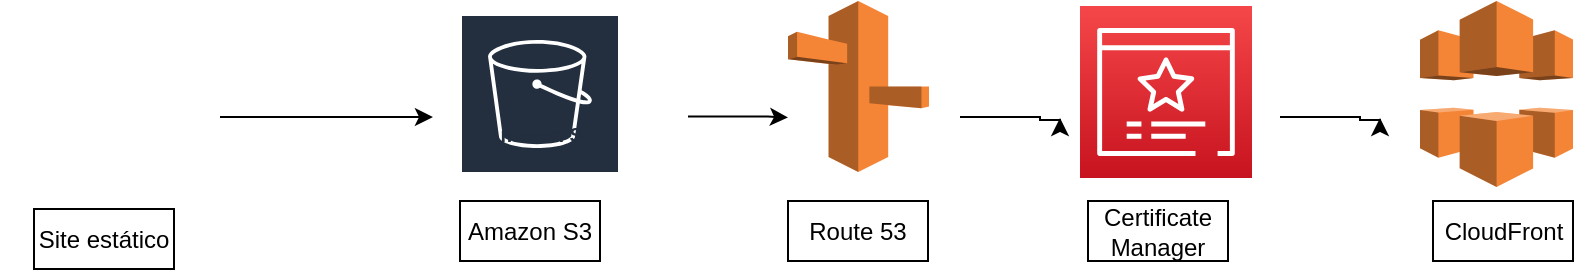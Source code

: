 <mxfile version="21.5.0" type="github">
  <diagram name="Página-1" id="ajY9_iDmrcPVvUdt_vDN">
    <mxGraphModel dx="880" dy="529" grid="1" gridSize="10" guides="1" tooltips="1" connect="1" arrows="1" fold="1" page="1" pageScale="1" pageWidth="827" pageHeight="1169" math="0" shadow="0">
      <root>
        <mxCell id="0" />
        <mxCell id="1" parent="0" />
        <mxCell id="x3ipQ_UhH8bS1iTBhRrQ-9" style="edgeStyle=orthogonalEdgeStyle;rounded=0;orthogonalLoop=1;jettySize=auto;html=1;entryX=0.26;entryY=0.5;entryDx=0;entryDy=0;entryPerimeter=0;" parent="1" edge="1">
          <mxGeometry relative="1" as="geometry">
            <mxPoint x="130.005" y="219.5" as="sourcePoint" />
            <mxPoint x="236.47" y="219.5" as="targetPoint" />
            <Array as="points">
              <mxPoint x="160" y="220" />
              <mxPoint x="160" y="220" />
            </Array>
          </mxGeometry>
        </mxCell>
        <mxCell id="x3ipQ_UhH8bS1iTBhRrQ-5" value="Amazon S3" style="sketch=0;outlineConnect=0;fontColor=#232F3E;gradientColor=none;strokeColor=#ffffff;fillColor=#232F3E;dashed=0;verticalLabelPosition=middle;verticalAlign=bottom;align=center;html=1;whiteSpace=wrap;fontSize=10;fontStyle=1;spacing=3;shape=mxgraph.aws4.productIcon;prIcon=mxgraph.aws4.s3;" parent="1" vertex="1">
          <mxGeometry x="250" y="168" width="80" height="70" as="geometry" />
        </mxCell>
        <mxCell id="nQzz0uQPQmOXFPAhDdOp-1" value="" style="outlineConnect=0;dashed=0;verticalLabelPosition=bottom;verticalAlign=top;align=center;html=1;shape=mxgraph.aws3.route_53;fillColor=#F58536;gradientColor=none;" vertex="1" parent="1">
          <mxGeometry x="414" y="161.5" width="70.5" height="85.5" as="geometry" />
        </mxCell>
        <mxCell id="nQzz0uQPQmOXFPAhDdOp-2" value="Route 53" style="whiteSpace=wrap;html=1;" vertex="1" parent="1">
          <mxGeometry x="414" y="261.5" width="70" height="30" as="geometry" />
        </mxCell>
        <mxCell id="nQzz0uQPQmOXFPAhDdOp-4" value="" style="sketch=0;points=[[0,0,0],[0.25,0,0],[0.5,0,0],[0.75,0,0],[1,0,0],[0,1,0],[0.25,1,0],[0.5,1,0],[0.75,1,0],[1,1,0],[0,0.25,0],[0,0.5,0],[0,0.75,0],[1,0.25,0],[1,0.5,0],[1,0.75,0]];outlineConnect=0;fontColor=#232F3E;gradientColor=#F54749;gradientDirection=north;fillColor=#C7131F;strokeColor=#ffffff;dashed=0;verticalLabelPosition=bottom;verticalAlign=top;align=center;html=1;fontSize=12;fontStyle=0;aspect=fixed;shape=mxgraph.aws4.resourceIcon;resIcon=mxgraph.aws4.certificate_manager_3;" vertex="1" parent="1">
          <mxGeometry x="560" y="164" width="86" height="86" as="geometry" />
        </mxCell>
        <mxCell id="nQzz0uQPQmOXFPAhDdOp-6" value="Certificate Manager" style="whiteSpace=wrap;html=1;" vertex="1" parent="1">
          <mxGeometry x="564" y="261.5" width="70" height="30" as="geometry" />
        </mxCell>
        <mxCell id="nQzz0uQPQmOXFPAhDdOp-7" value="" style="outlineConnect=0;dashed=0;verticalLabelPosition=bottom;verticalAlign=top;align=center;html=1;shape=mxgraph.aws3.cloudfront;fillColor=#F58536;gradientColor=none;" vertex="1" parent="1">
          <mxGeometry x="730" y="161.5" width="76.5" height="93" as="geometry" />
        </mxCell>
        <mxCell id="nQzz0uQPQmOXFPAhDdOp-8" value="CloudFront" style="whiteSpace=wrap;html=1;" vertex="1" parent="1">
          <mxGeometry x="736.5" y="261.5" width="70" height="30" as="geometry" />
        </mxCell>
        <mxCell id="nQzz0uQPQmOXFPAhDdOp-9" value="" style="shape=image;html=1;verticalAlign=top;verticalLabelPosition=bottom;labelBackgroundColor=#ffffff;imageAspect=0;aspect=fixed;image=https://cdn2.iconfinder.com/data/icons/web-development-and-studio/512/663_Internet_layout_page_site_static-128.png" vertex="1" parent="1">
          <mxGeometry x="20" y="161.5" width="104" height="104" as="geometry" />
        </mxCell>
        <mxCell id="nQzz0uQPQmOXFPAhDdOp-12" value="Amazon S3" style="whiteSpace=wrap;html=1;" vertex="1" parent="1">
          <mxGeometry x="250" y="261.5" width="70" height="30" as="geometry" />
        </mxCell>
        <mxCell id="nQzz0uQPQmOXFPAhDdOp-13" value="Site estático" style="whiteSpace=wrap;html=1;" vertex="1" parent="1">
          <mxGeometry x="37" y="265.5" width="70" height="30" as="geometry" />
        </mxCell>
        <mxCell id="nQzz0uQPQmOXFPAhDdOp-14" style="edgeStyle=orthogonalEdgeStyle;rounded=0;orthogonalLoop=1;jettySize=auto;html=1;" edge="1" parent="1">
          <mxGeometry relative="1" as="geometry">
            <mxPoint x="364.005" y="219.25" as="sourcePoint" />
            <mxPoint x="414" y="219.75" as="targetPoint" />
            <Array as="points">
              <mxPoint x="404" y="219.75" />
              <mxPoint x="404" y="220.75" />
            </Array>
          </mxGeometry>
        </mxCell>
        <mxCell id="nQzz0uQPQmOXFPAhDdOp-15" style="edgeStyle=orthogonalEdgeStyle;rounded=0;orthogonalLoop=1;jettySize=auto;html=1;" edge="1" parent="1">
          <mxGeometry relative="1" as="geometry">
            <mxPoint x="500.005" y="219.5" as="sourcePoint" />
            <mxPoint x="550" y="220" as="targetPoint" />
            <Array as="points">
              <mxPoint x="540" y="220" />
              <mxPoint x="540" y="221" />
            </Array>
          </mxGeometry>
        </mxCell>
        <mxCell id="nQzz0uQPQmOXFPAhDdOp-16" style="edgeStyle=orthogonalEdgeStyle;rounded=0;orthogonalLoop=1;jettySize=auto;html=1;" edge="1" parent="1">
          <mxGeometry relative="1" as="geometry">
            <mxPoint x="660.005" y="219.5" as="sourcePoint" />
            <mxPoint x="710" y="220" as="targetPoint" />
            <Array as="points">
              <mxPoint x="700" y="220" />
              <mxPoint x="700" y="221" />
            </Array>
          </mxGeometry>
        </mxCell>
      </root>
    </mxGraphModel>
  </diagram>
</mxfile>
